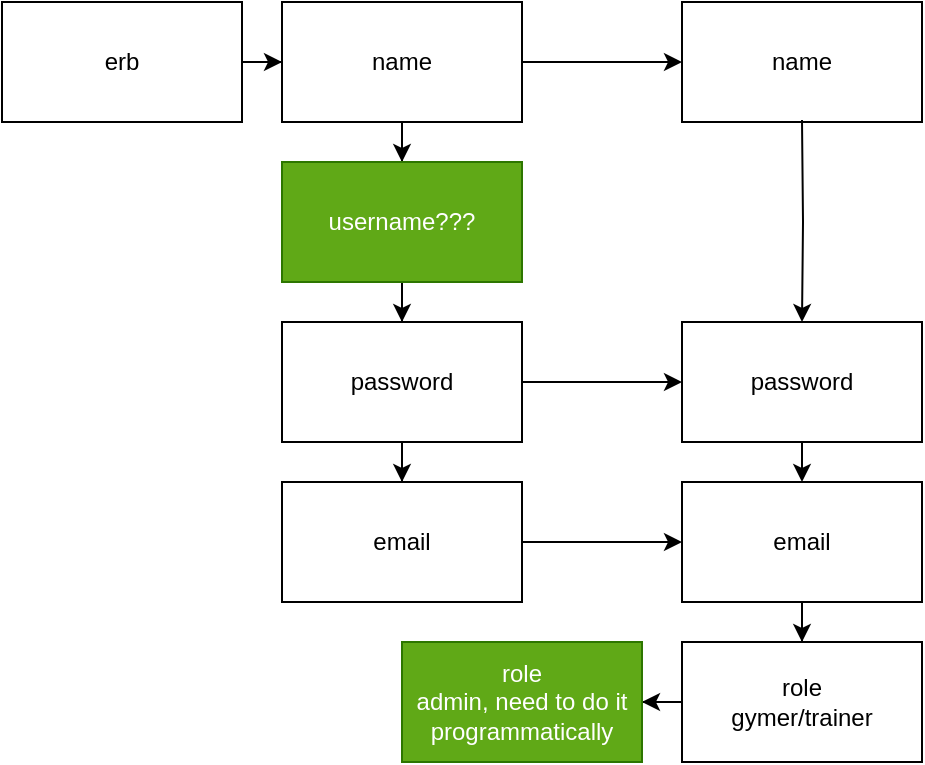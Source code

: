 <mxfile version="28.1.0">
  <diagram name="Page-1" id="gwn5c1h6KIxfYBmzUd1z">
    <mxGraphModel dx="877" dy="632" grid="1" gridSize="10" guides="1" tooltips="1" connect="1" arrows="1" fold="1" page="1" pageScale="1" pageWidth="850" pageHeight="1100" math="0" shadow="0">
      <root>
        <mxCell id="0" />
        <mxCell id="1" parent="0" />
        <mxCell id="L-cqcN3nnH2aRj08iDys-12" value="" style="edgeStyle=orthogonalEdgeStyle;rounded=0;orthogonalLoop=1;jettySize=auto;html=1;" edge="1" parent="1" source="L-cqcN3nnH2aRj08iDys-1" target="L-cqcN3nnH2aRj08iDys-11">
          <mxGeometry relative="1" as="geometry" />
        </mxCell>
        <mxCell id="L-cqcN3nnH2aRj08iDys-1" value="erb" style="rounded=0;whiteSpace=wrap;html=1;" vertex="1" parent="1">
          <mxGeometry x="20" y="40" width="120" height="60" as="geometry" />
        </mxCell>
        <mxCell id="L-cqcN3nnH2aRj08iDys-14" value="" style="edgeStyle=orthogonalEdgeStyle;rounded=0;orthogonalLoop=1;jettySize=auto;html=1;" edge="1" parent="1" source="L-cqcN3nnH2aRj08iDys-11" target="L-cqcN3nnH2aRj08iDys-13">
          <mxGeometry relative="1" as="geometry" />
        </mxCell>
        <mxCell id="L-cqcN3nnH2aRj08iDys-20" value="" style="edgeStyle=orthogonalEdgeStyle;rounded=0;orthogonalLoop=1;jettySize=auto;html=1;" edge="1" parent="1" source="L-cqcN3nnH2aRj08iDys-11" target="L-cqcN3nnH2aRj08iDys-19">
          <mxGeometry relative="1" as="geometry" />
        </mxCell>
        <mxCell id="L-cqcN3nnH2aRj08iDys-11" value="name" style="rounded=0;whiteSpace=wrap;html=1;" vertex="1" parent="1">
          <mxGeometry x="160" y="40" width="120" height="60" as="geometry" />
        </mxCell>
        <mxCell id="L-cqcN3nnH2aRj08iDys-16" value="" style="edgeStyle=orthogonalEdgeStyle;rounded=0;orthogonalLoop=1;jettySize=auto;html=1;" edge="1" parent="1" source="L-cqcN3nnH2aRj08iDys-13" target="L-cqcN3nnH2aRj08iDys-15">
          <mxGeometry relative="1" as="geometry" />
        </mxCell>
        <mxCell id="L-cqcN3nnH2aRj08iDys-13" value="username???" style="rounded=0;whiteSpace=wrap;html=1;fillColor=#60a917;fontColor=#ffffff;strokeColor=#2D7600;" vertex="1" parent="1">
          <mxGeometry x="160" y="120" width="120" height="60" as="geometry" />
        </mxCell>
        <mxCell id="L-cqcN3nnH2aRj08iDys-18" value="" style="edgeStyle=orthogonalEdgeStyle;rounded=0;orthogonalLoop=1;jettySize=auto;html=1;" edge="1" parent="1" source="L-cqcN3nnH2aRj08iDys-15" target="L-cqcN3nnH2aRj08iDys-17">
          <mxGeometry relative="1" as="geometry" />
        </mxCell>
        <mxCell id="L-cqcN3nnH2aRj08iDys-23" value="" style="edgeStyle=orthogonalEdgeStyle;rounded=0;orthogonalLoop=1;jettySize=auto;html=1;" edge="1" parent="1" source="L-cqcN3nnH2aRj08iDys-15" target="L-cqcN3nnH2aRj08iDys-22">
          <mxGeometry relative="1" as="geometry" />
        </mxCell>
        <mxCell id="L-cqcN3nnH2aRj08iDys-15" value="password" style="rounded=0;whiteSpace=wrap;html=1;" vertex="1" parent="1">
          <mxGeometry x="160" y="200" width="120" height="60" as="geometry" />
        </mxCell>
        <mxCell id="L-cqcN3nnH2aRj08iDys-25" value="" style="edgeStyle=orthogonalEdgeStyle;rounded=0;orthogonalLoop=1;jettySize=auto;html=1;" edge="1" parent="1" source="L-cqcN3nnH2aRj08iDys-17" target="L-cqcN3nnH2aRj08iDys-24">
          <mxGeometry relative="1" as="geometry" />
        </mxCell>
        <mxCell id="L-cqcN3nnH2aRj08iDys-17" value="email" style="rounded=0;whiteSpace=wrap;html=1;" vertex="1" parent="1">
          <mxGeometry x="160" y="280" width="120" height="60" as="geometry" />
        </mxCell>
        <mxCell id="L-cqcN3nnH2aRj08iDys-19" value="name" style="rounded=0;whiteSpace=wrap;html=1;" vertex="1" parent="1">
          <mxGeometry x="360" y="40" width="120" height="60" as="geometry" />
        </mxCell>
        <mxCell id="L-cqcN3nnH2aRj08iDys-22" value="password" style="rounded=0;whiteSpace=wrap;html=1;" vertex="1" parent="1">
          <mxGeometry x="360" y="200" width="120" height="60" as="geometry" />
        </mxCell>
        <mxCell id="L-cqcN3nnH2aRj08iDys-29" value="" style="edgeStyle=orthogonalEdgeStyle;rounded=0;orthogonalLoop=1;jettySize=auto;html=1;" edge="1" parent="1" source="L-cqcN3nnH2aRj08iDys-24" target="L-cqcN3nnH2aRj08iDys-28">
          <mxGeometry relative="1" as="geometry" />
        </mxCell>
        <mxCell id="L-cqcN3nnH2aRj08iDys-24" value="email" style="rounded=0;whiteSpace=wrap;html=1;" vertex="1" parent="1">
          <mxGeometry x="360" y="280" width="120" height="60" as="geometry" />
        </mxCell>
        <mxCell id="L-cqcN3nnH2aRj08iDys-26" value="" style="edgeStyle=orthogonalEdgeStyle;rounded=0;orthogonalLoop=1;jettySize=auto;html=1;" edge="1" parent="1">
          <mxGeometry relative="1" as="geometry">
            <mxPoint x="420" y="260" as="sourcePoint" />
            <mxPoint x="420" y="280" as="targetPoint" />
          </mxGeometry>
        </mxCell>
        <mxCell id="L-cqcN3nnH2aRj08iDys-27" value="" style="edgeStyle=orthogonalEdgeStyle;rounded=0;orthogonalLoop=1;jettySize=auto;html=1;entryX=0.5;entryY=0;entryDx=0;entryDy=0;" edge="1" parent="1" target="L-cqcN3nnH2aRj08iDys-22">
          <mxGeometry relative="1" as="geometry">
            <mxPoint x="420" y="99" as="sourcePoint" />
            <mxPoint x="420" y="119" as="targetPoint" />
          </mxGeometry>
        </mxCell>
        <mxCell id="L-cqcN3nnH2aRj08iDys-31" value="" style="edgeStyle=orthogonalEdgeStyle;rounded=0;orthogonalLoop=1;jettySize=auto;html=1;" edge="1" parent="1" source="L-cqcN3nnH2aRj08iDys-28" target="L-cqcN3nnH2aRj08iDys-30">
          <mxGeometry relative="1" as="geometry" />
        </mxCell>
        <mxCell id="L-cqcN3nnH2aRj08iDys-28" value="role&lt;div&gt;gymer/trainer&lt;/div&gt;" style="rounded=0;whiteSpace=wrap;html=1;" vertex="1" parent="1">
          <mxGeometry x="360" y="360" width="120" height="60" as="geometry" />
        </mxCell>
        <mxCell id="L-cqcN3nnH2aRj08iDys-30" value="role&lt;div&gt;admin, need to do it programmatically&lt;/div&gt;" style="rounded=0;whiteSpace=wrap;html=1;fillColor=#60a917;fontColor=#ffffff;strokeColor=#2D7600;" vertex="1" parent="1">
          <mxGeometry x="220" y="360" width="120" height="60" as="geometry" />
        </mxCell>
      </root>
    </mxGraphModel>
  </diagram>
</mxfile>

